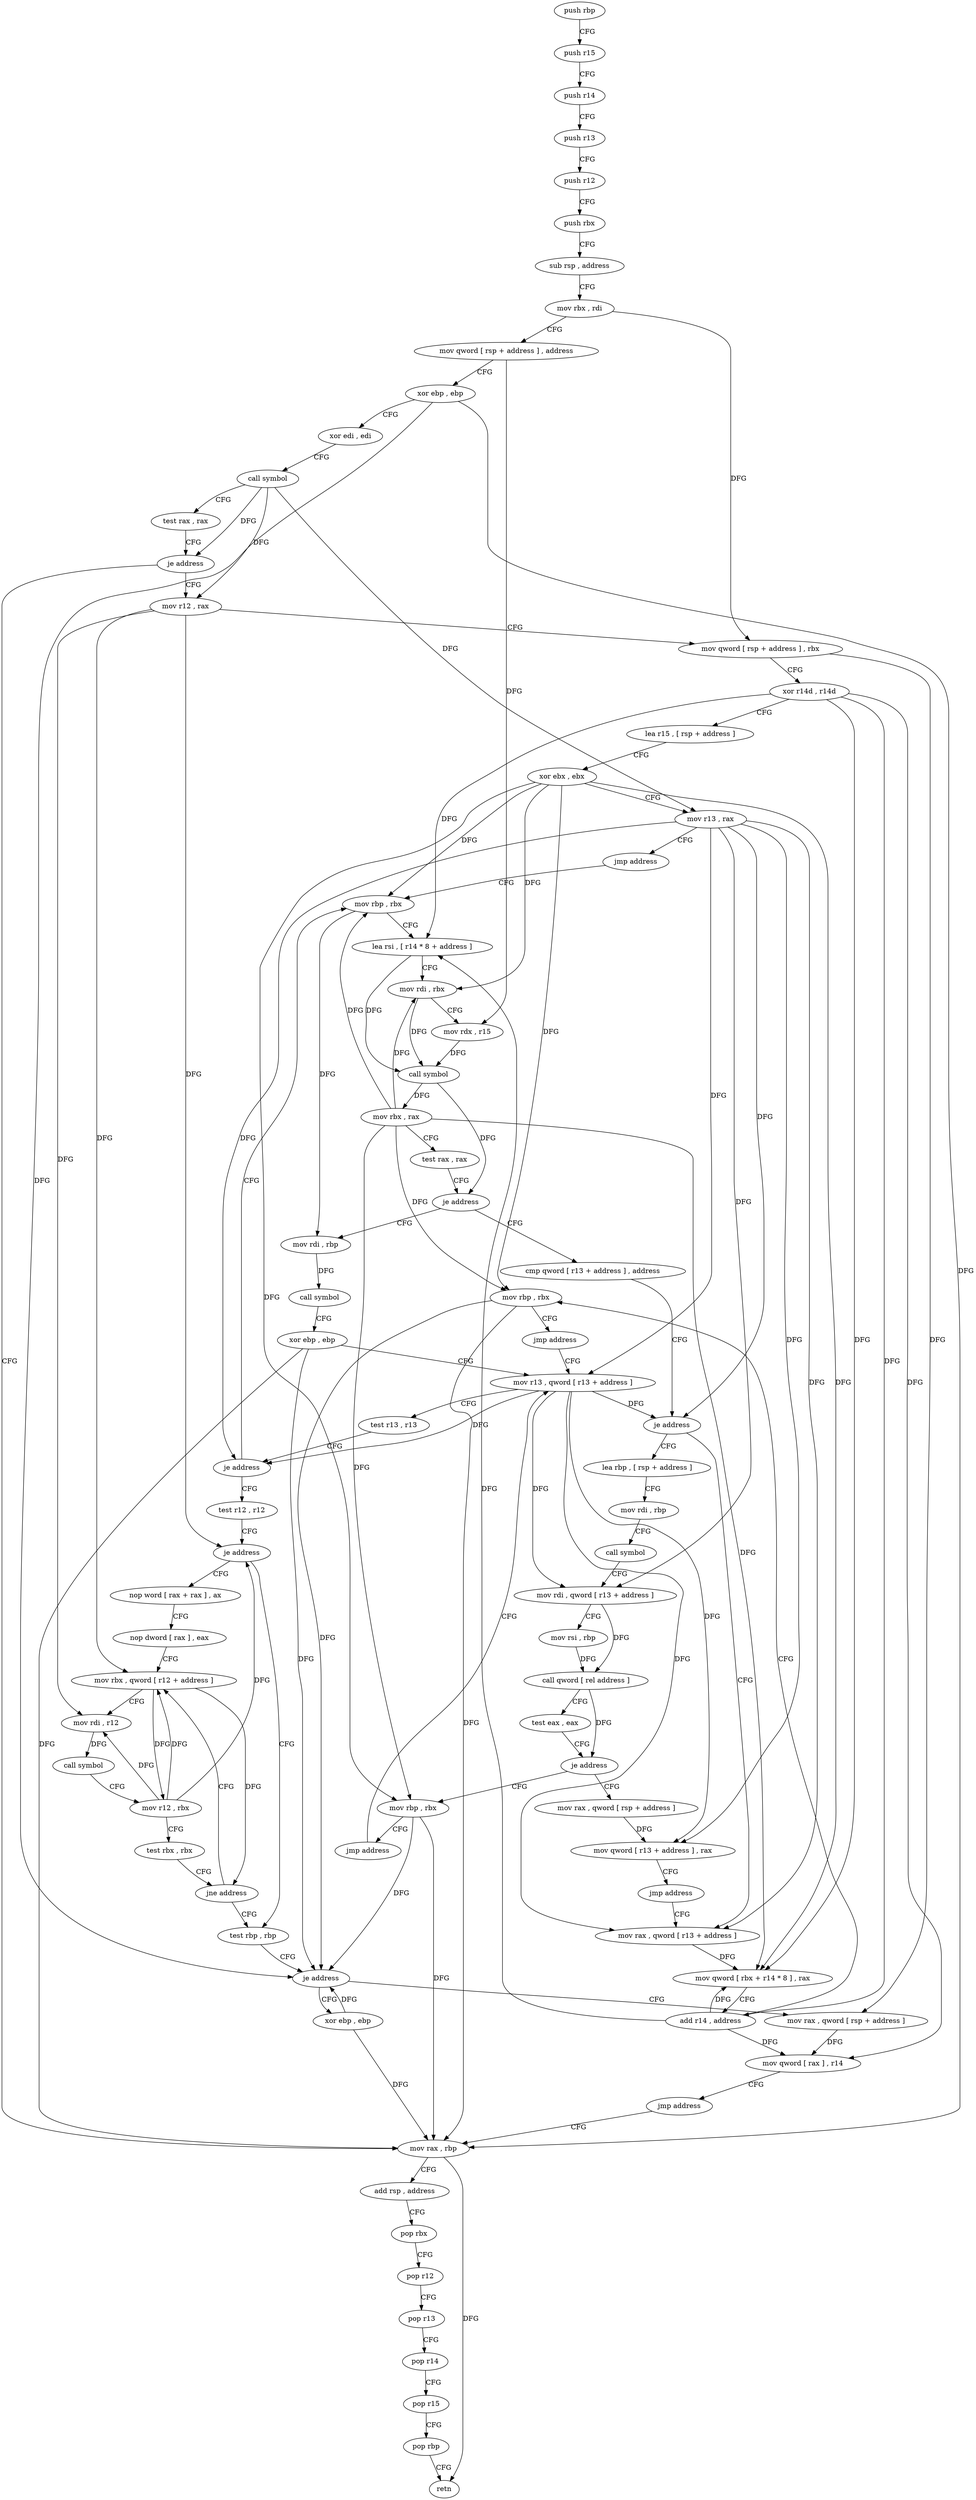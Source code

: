 digraph "func" {
"4239968" [label = "push rbp" ]
"4239969" [label = "push r15" ]
"4239971" [label = "push r14" ]
"4239973" [label = "push r13" ]
"4239975" [label = "push r12" ]
"4239977" [label = "push rbx" ]
"4239978" [label = "sub rsp , address" ]
"4239985" [label = "mov rbx , rdi" ]
"4239988" [label = "mov qword [ rsp + address ] , address" ]
"4239997" [label = "xor ebp , ebp" ]
"4239999" [label = "xor edi , edi" ]
"4240001" [label = "call symbol" ]
"4240006" [label = "test rax , rax" ]
"4240009" [label = "je address" ]
"4240230" [label = "mov rax , rbp" ]
"4240015" [label = "mov r12 , rax" ]
"4240233" [label = "add rsp , address" ]
"4240240" [label = "pop rbx" ]
"4240241" [label = "pop r12" ]
"4240243" [label = "pop r13" ]
"4240245" [label = "pop r14" ]
"4240247" [label = "pop r15" ]
"4240249" [label = "pop rbp" ]
"4240250" [label = "retn" ]
"4240018" [label = "mov qword [ rsp + address ] , rbx" ]
"4240023" [label = "xor r14d , r14d" ]
"4240026" [label = "lea r15 , [ rsp + address ]" ]
"4240031" [label = "xor ebx , ebx" ]
"4240033" [label = "mov r13 , rax" ]
"4240036" [label = "jmp address" ]
"4240067" [label = "mov rbp , rbx" ]
"4240070" [label = "lea rsi , [ r14 * 8 + address ]" ]
"4240078" [label = "mov rdi , rbx" ]
"4240081" [label = "mov rdx , r15" ]
"4240084" [label = "call symbol" ]
"4240089" [label = "mov rbx , rax" ]
"4240092" [label = "test rax , rax" ]
"4240095" [label = "je address" ]
"4240048" [label = "mov rdi , rbp" ]
"4240097" [label = "cmp qword [ r13 + address ] , address" ]
"4240051" [label = "call symbol" ]
"4240056" [label = "xor ebp , ebp" ]
"4240058" [label = "mov r13 , qword [ r13 + address ]" ]
"4240102" [label = "je address" ]
"4240128" [label = "lea rbp , [ rsp + address ]" ]
"4240104" [label = "mov rax , qword [ r13 + address ]" ]
"4240174" [label = "test r12 , r12" ]
"4240177" [label = "je address" ]
"4240213" [label = "test rbp , rbp" ]
"4240179" [label = "nop word [ rax + rax ] , ax" ]
"4240133" [label = "mov rdi , rbp" ]
"4240136" [label = "call symbol" ]
"4240141" [label = "mov rdi , qword [ r13 + address ]" ]
"4240145" [label = "mov rsi , rbp" ]
"4240148" [label = "call qword [ rel address ]" ]
"4240154" [label = "test eax , eax" ]
"4240156" [label = "je address" ]
"4240163" [label = "mov rax , qword [ rsp + address ]" ]
"4240158" [label = "mov rbp , rbx" ]
"4240108" [label = "mov qword [ rbx + r14 * 8 ] , rax" ]
"4240112" [label = "add r14 , address" ]
"4240116" [label = "mov rbp , rbx" ]
"4240119" [label = "jmp address" ]
"4240216" [label = "je address" ]
"4240228" [label = "xor ebp , ebp" ]
"4240218" [label = "mov rax , qword [ rsp + address ]" ]
"4240189" [label = "nop dword [ rax ] , eax" ]
"4240192" [label = "mov rbx , qword [ r12 + address ]" ]
"4240168" [label = "mov qword [ r13 + address ] , rax" ]
"4240172" [label = "jmp address" ]
"4240161" [label = "jmp address" ]
"4240062" [label = "test r13 , r13" ]
"4240065" [label = "je address" ]
"4240223" [label = "mov qword [ rax ] , r14" ]
"4240226" [label = "jmp address" ]
"4240197" [label = "mov rdi , r12" ]
"4240200" [label = "call symbol" ]
"4240205" [label = "mov r12 , rbx" ]
"4240208" [label = "test rbx , rbx" ]
"4240211" [label = "jne address" ]
"4239968" -> "4239969" [ label = "CFG" ]
"4239969" -> "4239971" [ label = "CFG" ]
"4239971" -> "4239973" [ label = "CFG" ]
"4239973" -> "4239975" [ label = "CFG" ]
"4239975" -> "4239977" [ label = "CFG" ]
"4239977" -> "4239978" [ label = "CFG" ]
"4239978" -> "4239985" [ label = "CFG" ]
"4239985" -> "4239988" [ label = "CFG" ]
"4239985" -> "4240018" [ label = "DFG" ]
"4239988" -> "4239997" [ label = "CFG" ]
"4239988" -> "4240081" [ label = "DFG" ]
"4239997" -> "4239999" [ label = "CFG" ]
"4239997" -> "4240230" [ label = "DFG" ]
"4239997" -> "4240216" [ label = "DFG" ]
"4239999" -> "4240001" [ label = "CFG" ]
"4240001" -> "4240006" [ label = "CFG" ]
"4240001" -> "4240009" [ label = "DFG" ]
"4240001" -> "4240015" [ label = "DFG" ]
"4240001" -> "4240033" [ label = "DFG" ]
"4240006" -> "4240009" [ label = "CFG" ]
"4240009" -> "4240230" [ label = "CFG" ]
"4240009" -> "4240015" [ label = "CFG" ]
"4240230" -> "4240233" [ label = "CFG" ]
"4240230" -> "4240250" [ label = "DFG" ]
"4240015" -> "4240018" [ label = "CFG" ]
"4240015" -> "4240177" [ label = "DFG" ]
"4240015" -> "4240192" [ label = "DFG" ]
"4240015" -> "4240197" [ label = "DFG" ]
"4240233" -> "4240240" [ label = "CFG" ]
"4240240" -> "4240241" [ label = "CFG" ]
"4240241" -> "4240243" [ label = "CFG" ]
"4240243" -> "4240245" [ label = "CFG" ]
"4240245" -> "4240247" [ label = "CFG" ]
"4240247" -> "4240249" [ label = "CFG" ]
"4240249" -> "4240250" [ label = "CFG" ]
"4240018" -> "4240023" [ label = "CFG" ]
"4240018" -> "4240218" [ label = "DFG" ]
"4240023" -> "4240026" [ label = "CFG" ]
"4240023" -> "4240070" [ label = "DFG" ]
"4240023" -> "4240108" [ label = "DFG" ]
"4240023" -> "4240112" [ label = "DFG" ]
"4240023" -> "4240223" [ label = "DFG" ]
"4240026" -> "4240031" [ label = "CFG" ]
"4240031" -> "4240033" [ label = "CFG" ]
"4240031" -> "4240067" [ label = "DFG" ]
"4240031" -> "4240078" [ label = "DFG" ]
"4240031" -> "4240108" [ label = "DFG" ]
"4240031" -> "4240116" [ label = "DFG" ]
"4240031" -> "4240158" [ label = "DFG" ]
"4240033" -> "4240036" [ label = "CFG" ]
"4240033" -> "4240102" [ label = "DFG" ]
"4240033" -> "4240058" [ label = "DFG" ]
"4240033" -> "4240065" [ label = "DFG" ]
"4240033" -> "4240141" [ label = "DFG" ]
"4240033" -> "4240104" [ label = "DFG" ]
"4240033" -> "4240168" [ label = "DFG" ]
"4240036" -> "4240067" [ label = "CFG" ]
"4240067" -> "4240070" [ label = "CFG" ]
"4240067" -> "4240048" [ label = "DFG" ]
"4240070" -> "4240078" [ label = "CFG" ]
"4240070" -> "4240084" [ label = "DFG" ]
"4240078" -> "4240081" [ label = "CFG" ]
"4240078" -> "4240084" [ label = "DFG" ]
"4240081" -> "4240084" [ label = "DFG" ]
"4240084" -> "4240089" [ label = "DFG" ]
"4240084" -> "4240095" [ label = "DFG" ]
"4240089" -> "4240092" [ label = "CFG" ]
"4240089" -> "4240067" [ label = "DFG" ]
"4240089" -> "4240078" [ label = "DFG" ]
"4240089" -> "4240108" [ label = "DFG" ]
"4240089" -> "4240116" [ label = "DFG" ]
"4240089" -> "4240158" [ label = "DFG" ]
"4240092" -> "4240095" [ label = "CFG" ]
"4240095" -> "4240048" [ label = "CFG" ]
"4240095" -> "4240097" [ label = "CFG" ]
"4240048" -> "4240051" [ label = "DFG" ]
"4240097" -> "4240102" [ label = "CFG" ]
"4240051" -> "4240056" [ label = "CFG" ]
"4240056" -> "4240058" [ label = "CFG" ]
"4240056" -> "4240230" [ label = "DFG" ]
"4240056" -> "4240216" [ label = "DFG" ]
"4240058" -> "4240062" [ label = "CFG" ]
"4240058" -> "4240102" [ label = "DFG" ]
"4240058" -> "4240065" [ label = "DFG" ]
"4240058" -> "4240141" [ label = "DFG" ]
"4240058" -> "4240104" [ label = "DFG" ]
"4240058" -> "4240168" [ label = "DFG" ]
"4240102" -> "4240128" [ label = "CFG" ]
"4240102" -> "4240104" [ label = "CFG" ]
"4240128" -> "4240133" [ label = "CFG" ]
"4240104" -> "4240108" [ label = "DFG" ]
"4240174" -> "4240177" [ label = "CFG" ]
"4240177" -> "4240213" [ label = "CFG" ]
"4240177" -> "4240179" [ label = "CFG" ]
"4240213" -> "4240216" [ label = "CFG" ]
"4240179" -> "4240189" [ label = "CFG" ]
"4240133" -> "4240136" [ label = "CFG" ]
"4240136" -> "4240141" [ label = "CFG" ]
"4240141" -> "4240145" [ label = "CFG" ]
"4240141" -> "4240148" [ label = "DFG" ]
"4240145" -> "4240148" [ label = "DFG" ]
"4240148" -> "4240154" [ label = "CFG" ]
"4240148" -> "4240156" [ label = "DFG" ]
"4240154" -> "4240156" [ label = "CFG" ]
"4240156" -> "4240163" [ label = "CFG" ]
"4240156" -> "4240158" [ label = "CFG" ]
"4240163" -> "4240168" [ label = "DFG" ]
"4240158" -> "4240161" [ label = "CFG" ]
"4240158" -> "4240230" [ label = "DFG" ]
"4240158" -> "4240216" [ label = "DFG" ]
"4240108" -> "4240112" [ label = "CFG" ]
"4240112" -> "4240116" [ label = "CFG" ]
"4240112" -> "4240070" [ label = "DFG" ]
"4240112" -> "4240108" [ label = "DFG" ]
"4240112" -> "4240223" [ label = "DFG" ]
"4240116" -> "4240119" [ label = "CFG" ]
"4240116" -> "4240230" [ label = "DFG" ]
"4240116" -> "4240216" [ label = "DFG" ]
"4240119" -> "4240058" [ label = "CFG" ]
"4240216" -> "4240228" [ label = "CFG" ]
"4240216" -> "4240218" [ label = "CFG" ]
"4240228" -> "4240230" [ label = "DFG" ]
"4240228" -> "4240216" [ label = "DFG" ]
"4240218" -> "4240223" [ label = "DFG" ]
"4240189" -> "4240192" [ label = "CFG" ]
"4240192" -> "4240197" [ label = "CFG" ]
"4240192" -> "4240205" [ label = "DFG" ]
"4240192" -> "4240211" [ label = "DFG" ]
"4240168" -> "4240172" [ label = "CFG" ]
"4240172" -> "4240104" [ label = "CFG" ]
"4240161" -> "4240058" [ label = "CFG" ]
"4240062" -> "4240065" [ label = "CFG" ]
"4240065" -> "4240174" [ label = "CFG" ]
"4240065" -> "4240067" [ label = "CFG" ]
"4240223" -> "4240226" [ label = "CFG" ]
"4240226" -> "4240230" [ label = "CFG" ]
"4240197" -> "4240200" [ label = "DFG" ]
"4240200" -> "4240205" [ label = "CFG" ]
"4240205" -> "4240208" [ label = "CFG" ]
"4240205" -> "4240177" [ label = "DFG" ]
"4240205" -> "4240192" [ label = "DFG" ]
"4240205" -> "4240197" [ label = "DFG" ]
"4240208" -> "4240211" [ label = "CFG" ]
"4240211" -> "4240192" [ label = "CFG" ]
"4240211" -> "4240213" [ label = "CFG" ]
}
